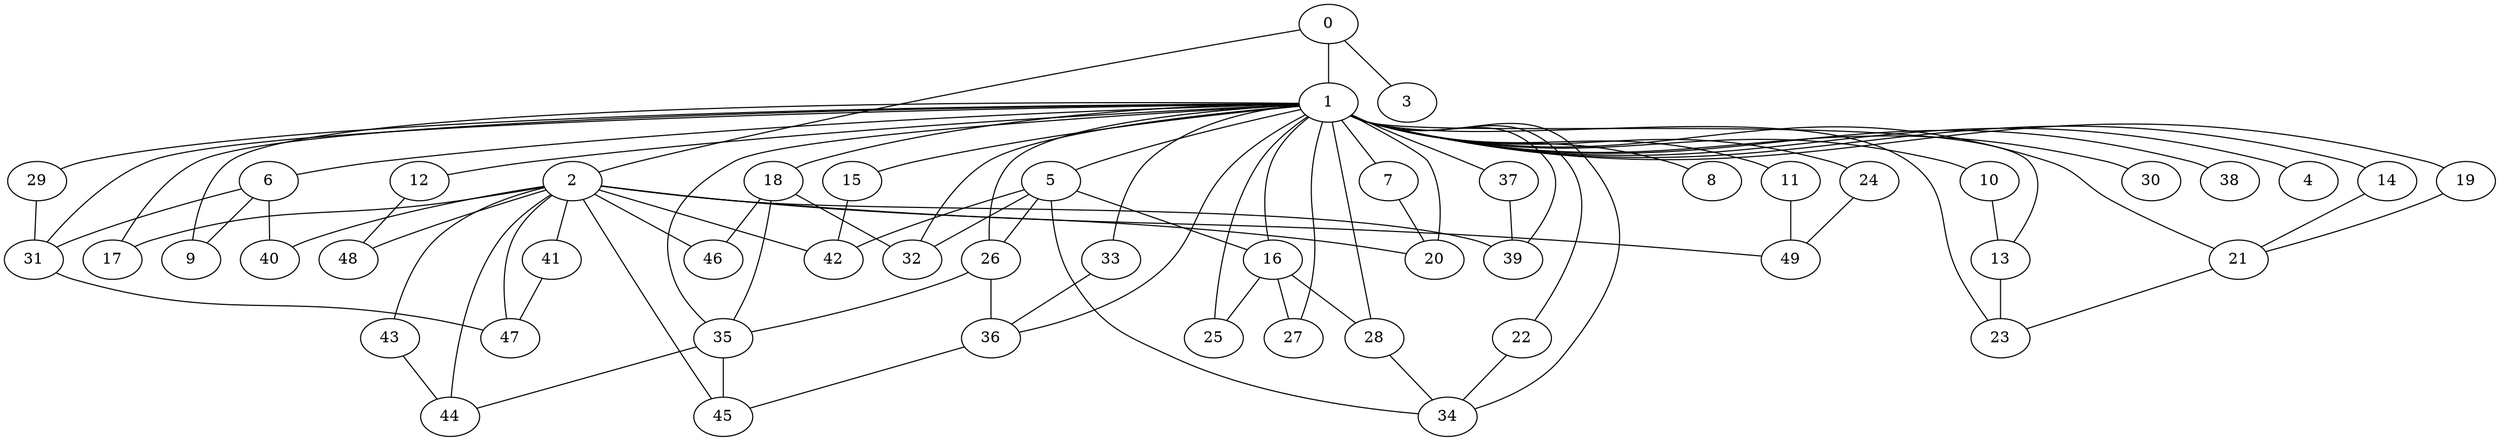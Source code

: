 
graph graphname {
    0 -- 1
0 -- 2
0 -- 3
1 -- 4
1 -- 5
1 -- 6
1 -- 7
1 -- 8
1 -- 9
1 -- 10
1 -- 11
1 -- 12
1 -- 13
1 -- 14
1 -- 15
1 -- 16
1 -- 17
1 -- 18
1 -- 19
1 -- 20
1 -- 21
1 -- 22
1 -- 23
1 -- 24
1 -- 25
1 -- 26
1 -- 27
1 -- 28
1 -- 29
1 -- 30
1 -- 31
1 -- 32
1 -- 33
1 -- 34
1 -- 35
1 -- 36
1 -- 37
1 -- 38
1 -- 39
2 -- 39
2 -- 40
2 -- 41
2 -- 42
2 -- 43
2 -- 44
2 -- 45
2 -- 46
2 -- 47
2 -- 48
2 -- 49
2 -- 20
2 -- 17
5 -- 26
5 -- 32
5 -- 42
5 -- 34
5 -- 16
6 -- 9
6 -- 40
6 -- 31
7 -- 20
10 -- 13
11 -- 49
12 -- 48
13 -- 23
14 -- 21
15 -- 42
16 -- 28
16 -- 25
16 -- 27
18 -- 35
18 -- 46
18 -- 32
19 -- 21
21 -- 23
22 -- 34
24 -- 49
26 -- 35
26 -- 36
28 -- 34
29 -- 31
31 -- 47
33 -- 36
35 -- 45
35 -- 44
36 -- 45
37 -- 39
41 -- 47
43 -- 44

}
